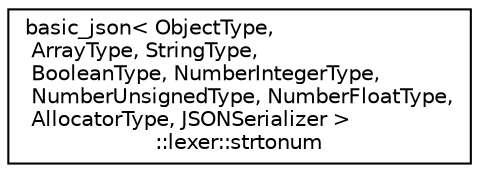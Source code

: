 digraph "Graphical Class Hierarchy"
{
 // LATEX_PDF_SIZE
  edge [fontname="Helvetica",fontsize="10",labelfontname="Helvetica",labelfontsize="10"];
  node [fontname="Helvetica",fontsize="10",shape=record];
  rankdir="LR";
  Node0 [label="basic_json\< ObjectType,\l ArrayType, StringType,\l BooleanType, NumberIntegerType,\l NumberUnsignedType, NumberFloatType,\l AllocatorType, JSONSerializer \>\l::lexer::strtonum",height=0.2,width=0.4,color="black", fillcolor="white", style="filled",URL="$structnlohmann_1_1basic__json_1_1lexer_1_1strtonum.html",tooltip="parse string into a built-in arithmetic type as if the current locale is POSIX."];
}
